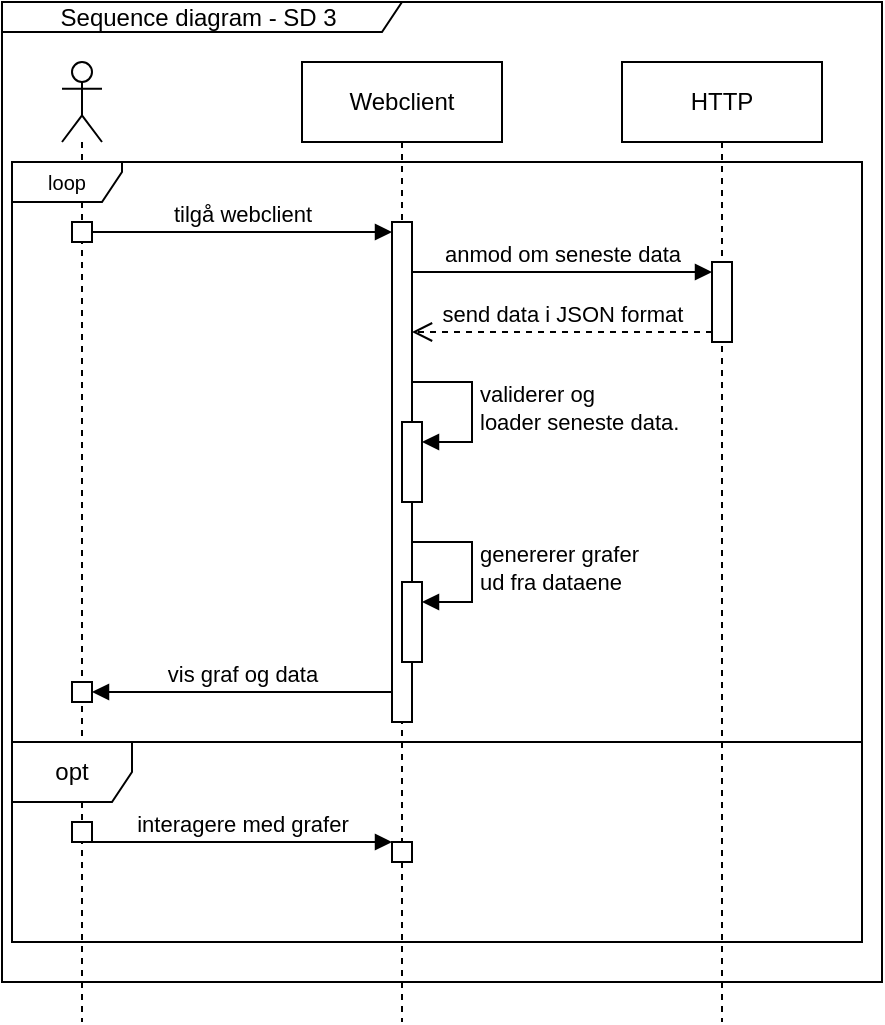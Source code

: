 <mxfile version="24.9.1">
  <diagram name="Side-1" id="p35G43uF_yW2oiSp-ndV">
    <mxGraphModel grid="1" page="1" gridSize="10" guides="1" tooltips="1" connect="1" arrows="1" fold="1" pageScale="1" pageWidth="827" pageHeight="1169" math="0" shadow="0">
      <root>
        <mxCell id="0" />
        <mxCell id="1" parent="0" />
        <mxCell id="3lDdnsmQ2XSDtG_Dwz6x-1" value="" style="shape=umlLifeline;perimeter=lifelinePerimeter;whiteSpace=wrap;html=1;container=1;dropTarget=0;collapsible=0;recursiveResize=0;outlineConnect=0;portConstraint=eastwest;newEdgeStyle={&quot;curved&quot;:0,&quot;rounded&quot;:0};participant=umlActor;" vertex="1" parent="1">
          <mxGeometry x="70" y="70" width="20" height="480" as="geometry" />
        </mxCell>
        <mxCell id="3lDdnsmQ2XSDtG_Dwz6x-5" value="" style="html=1;points=[[0,0,0,0,5],[0,1,0,0,-5],[1,0,0,0,5],[1,1,0,0,-5]];perimeter=orthogonalPerimeter;outlineConnect=0;targetShapes=umlLifeline;portConstraint=eastwest;newEdgeStyle={&quot;curved&quot;:0,&quot;rounded&quot;:0};" vertex="1" parent="3lDdnsmQ2XSDtG_Dwz6x-1">
          <mxGeometry x="5" y="80" width="10" height="10" as="geometry" />
        </mxCell>
        <mxCell id="3lDdnsmQ2XSDtG_Dwz6x-16" value="" style="html=1;points=[[0,0,0,0,5],[0,1,0,0,-5],[1,0,0,0,5],[1,1,0,0,-5]];perimeter=orthogonalPerimeter;outlineConnect=0;targetShapes=umlLifeline;portConstraint=eastwest;newEdgeStyle={&quot;curved&quot;:0,&quot;rounded&quot;:0};" vertex="1" parent="3lDdnsmQ2XSDtG_Dwz6x-1">
          <mxGeometry x="5" y="310" width="10" height="10" as="geometry" />
        </mxCell>
        <mxCell id="3lDdnsmQ2XSDtG_Dwz6x-20" value="" style="html=1;points=[[0,0,0,0,5],[0,1,0,0,-5],[1,0,0,0,5],[1,1,0,0,-5]];perimeter=orthogonalPerimeter;outlineConnect=0;targetShapes=umlLifeline;portConstraint=eastwest;newEdgeStyle={&quot;curved&quot;:0,&quot;rounded&quot;:0};" vertex="1" parent="3lDdnsmQ2XSDtG_Dwz6x-1">
          <mxGeometry x="5" y="380" width="10" height="10" as="geometry" />
        </mxCell>
        <mxCell id="3lDdnsmQ2XSDtG_Dwz6x-2" value="Sequence diagram - SD 3&amp;nbsp;" style="shape=umlFrame;whiteSpace=wrap;html=1;pointerEvents=0;width=200;height=15;" vertex="1" parent="1">
          <mxGeometry x="40" y="40" width="440" height="490" as="geometry" />
        </mxCell>
        <mxCell id="3lDdnsmQ2XSDtG_Dwz6x-3" value="Webclient" style="shape=umlLifeline;perimeter=lifelinePerimeter;whiteSpace=wrap;html=1;container=1;dropTarget=0;collapsible=0;recursiveResize=0;outlineConnect=0;portConstraint=eastwest;newEdgeStyle={&quot;curved&quot;:0,&quot;rounded&quot;:0};" vertex="1" parent="1">
          <mxGeometry x="190" y="70" width="100" height="480" as="geometry" />
        </mxCell>
        <mxCell id="3lDdnsmQ2XSDtG_Dwz6x-6" value="" style="html=1;points=[[0,0,0,0,5],[0,1,0,0,-5],[1,0,0,0,5],[1,1,0,0,-5]];perimeter=orthogonalPerimeter;outlineConnect=0;targetShapes=umlLifeline;portConstraint=eastwest;newEdgeStyle={&quot;curved&quot;:0,&quot;rounded&quot;:0};" vertex="1" parent="3lDdnsmQ2XSDtG_Dwz6x-3">
          <mxGeometry x="45" y="80" width="10" height="250" as="geometry" />
        </mxCell>
        <mxCell id="3lDdnsmQ2XSDtG_Dwz6x-12" value="" style="html=1;points=[[0,0,0,0,5],[0,1,0,0,-5],[1,0,0,0,5],[1,1,0,0,-5]];perimeter=orthogonalPerimeter;outlineConnect=0;targetShapes=umlLifeline;portConstraint=eastwest;newEdgeStyle={&quot;curved&quot;:0,&quot;rounded&quot;:0};" vertex="1" parent="3lDdnsmQ2XSDtG_Dwz6x-3">
          <mxGeometry x="50" y="180" width="10" height="40" as="geometry" />
        </mxCell>
        <mxCell id="3lDdnsmQ2XSDtG_Dwz6x-13" value="validerer og&amp;nbsp;&lt;div&gt;loader seneste data.&lt;/div&gt;" style="html=1;align=left;spacingLeft=2;endArrow=block;rounded=0;edgeStyle=orthogonalEdgeStyle;curved=0;rounded=0;" edge="1" parent="3lDdnsmQ2XSDtG_Dwz6x-3" target="3lDdnsmQ2XSDtG_Dwz6x-12">
          <mxGeometry relative="1" as="geometry">
            <mxPoint x="55" y="160" as="sourcePoint" />
            <Array as="points">
              <mxPoint x="85" y="190" />
            </Array>
          </mxGeometry>
        </mxCell>
        <mxCell id="3lDdnsmQ2XSDtG_Dwz6x-15" value="genererer grafer&amp;nbsp;&lt;div&gt;ud fra dataene&lt;/div&gt;" style="html=1;align=left;spacingLeft=2;endArrow=block;rounded=0;edgeStyle=orthogonalEdgeStyle;curved=0;rounded=0;" edge="1" parent="3lDdnsmQ2XSDtG_Dwz6x-3" target="3lDdnsmQ2XSDtG_Dwz6x-14">
          <mxGeometry relative="1" as="geometry">
            <mxPoint x="55" y="240" as="sourcePoint" />
            <Array as="points">
              <mxPoint x="85" y="270" />
            </Array>
          </mxGeometry>
        </mxCell>
        <mxCell id="3lDdnsmQ2XSDtG_Dwz6x-14" value="" style="html=1;points=[[0,0,0,0,5],[0,1,0,0,-5],[1,0,0,0,5],[1,1,0,0,-5]];perimeter=orthogonalPerimeter;outlineConnect=0;targetShapes=umlLifeline;portConstraint=eastwest;newEdgeStyle={&quot;curved&quot;:0,&quot;rounded&quot;:0};" vertex="1" parent="3lDdnsmQ2XSDtG_Dwz6x-3">
          <mxGeometry x="50" y="260" width="10" height="40" as="geometry" />
        </mxCell>
        <mxCell id="3lDdnsmQ2XSDtG_Dwz6x-4" value="HTTP" style="shape=umlLifeline;perimeter=lifelinePerimeter;whiteSpace=wrap;html=1;container=1;dropTarget=0;collapsible=0;recursiveResize=0;outlineConnect=0;portConstraint=eastwest;newEdgeStyle={&quot;curved&quot;:0,&quot;rounded&quot;:0};" vertex="1" parent="1">
          <mxGeometry x="350" y="70" width="100" height="480" as="geometry" />
        </mxCell>
        <mxCell id="3lDdnsmQ2XSDtG_Dwz6x-9" value="" style="html=1;points=[[0,0,0,0,5],[0,1,0,0,-5],[1,0,0,0,5],[1,1,0,0,-5]];perimeter=orthogonalPerimeter;outlineConnect=0;targetShapes=umlLifeline;portConstraint=eastwest;newEdgeStyle={&quot;curved&quot;:0,&quot;rounded&quot;:0};" vertex="1" parent="3lDdnsmQ2XSDtG_Dwz6x-4">
          <mxGeometry x="45" y="100" width="10" height="40" as="geometry" />
        </mxCell>
        <mxCell id="3lDdnsmQ2XSDtG_Dwz6x-7" value="tilgå webclient" style="html=1;verticalAlign=bottom;endArrow=block;curved=0;rounded=0;entryX=0;entryY=0;entryDx=0;entryDy=5;" edge="1" parent="1" source="3lDdnsmQ2XSDtG_Dwz6x-5" target="3lDdnsmQ2XSDtG_Dwz6x-6">
          <mxGeometry relative="1" as="geometry">
            <mxPoint x="170" y="165" as="sourcePoint" />
          </mxGeometry>
        </mxCell>
        <mxCell id="3lDdnsmQ2XSDtG_Dwz6x-11" value="send data i JSON format" style="html=1;verticalAlign=bottom;endArrow=open;dashed=1;endSize=8;curved=0;rounded=0;exitX=0;exitY=1;exitDx=0;exitDy=-5;" edge="1" parent="1" source="3lDdnsmQ2XSDtG_Dwz6x-9" target="3lDdnsmQ2XSDtG_Dwz6x-6">
          <mxGeometry relative="1" as="geometry">
            <mxPoint x="330" y="250" as="targetPoint" />
          </mxGeometry>
        </mxCell>
        <mxCell id="3lDdnsmQ2XSDtG_Dwz6x-10" value="anmod om seneste data" style="html=1;verticalAlign=bottom;endArrow=block;curved=0;rounded=0;entryX=0;entryY=0;entryDx=0;entryDy=5;" edge="1" parent="1" source="3lDdnsmQ2XSDtG_Dwz6x-6" target="3lDdnsmQ2XSDtG_Dwz6x-9">
          <mxGeometry relative="1" as="geometry">
            <mxPoint x="320" y="185" as="sourcePoint" />
          </mxGeometry>
        </mxCell>
        <mxCell id="3lDdnsmQ2XSDtG_Dwz6x-17" value="vis graf og data" style="html=1;verticalAlign=bottom;endArrow=block;curved=0;rounded=0;entryX=1;entryY=0;entryDx=0;entryDy=5;" edge="1" parent="1" source="3lDdnsmQ2XSDtG_Dwz6x-6" target="3lDdnsmQ2XSDtG_Dwz6x-16">
          <mxGeometry relative="1" as="geometry">
            <mxPoint x="155" y="415" as="sourcePoint" />
          </mxGeometry>
        </mxCell>
        <mxCell id="3lDdnsmQ2XSDtG_Dwz6x-19" value="opt" style="shape=umlFrame;whiteSpace=wrap;html=1;pointerEvents=0;" vertex="1" parent="1">
          <mxGeometry x="45" y="410" width="425" height="100" as="geometry" />
        </mxCell>
        <mxCell id="D4eVgnBvv6MeQc1kjnKu-1" value="" style="html=1;points=[[0,0,0,0,5],[0,1,0,0,-5],[1,0,0,0,5],[1,1,0,0,-5]];perimeter=orthogonalPerimeter;outlineConnect=0;targetShapes=umlLifeline;portConstraint=eastwest;newEdgeStyle={&quot;curved&quot;:0,&quot;rounded&quot;:0};" vertex="1" parent="1">
          <mxGeometry x="235" y="460" width="10" height="10" as="geometry" />
        </mxCell>
        <mxCell id="D4eVgnBvv6MeQc1kjnKu-2" value="interagere med grafer" style="html=1;verticalAlign=bottom;endArrow=block;curved=0;rounded=0;" edge="1" parent="1" source="3lDdnsmQ2XSDtG_Dwz6x-20" target="D4eVgnBvv6MeQc1kjnKu-1">
          <mxGeometry width="80" relative="1" as="geometry">
            <mxPoint x="120" y="455" as="sourcePoint" />
            <mxPoint x="200" y="455" as="targetPoint" />
          </mxGeometry>
        </mxCell>
        <mxCell id="D4eVgnBvv6MeQc1kjnKu-3" value="&lt;font style=&quot;font-size: 10px;&quot;&gt;loop&lt;/font&gt;" style="shape=umlFrame;whiteSpace=wrap;html=1;pointerEvents=0;width=55;height=20;" vertex="1" parent="1">
          <mxGeometry x="45" y="120" width="425" height="290" as="geometry" />
        </mxCell>
      </root>
    </mxGraphModel>
  </diagram>
</mxfile>
